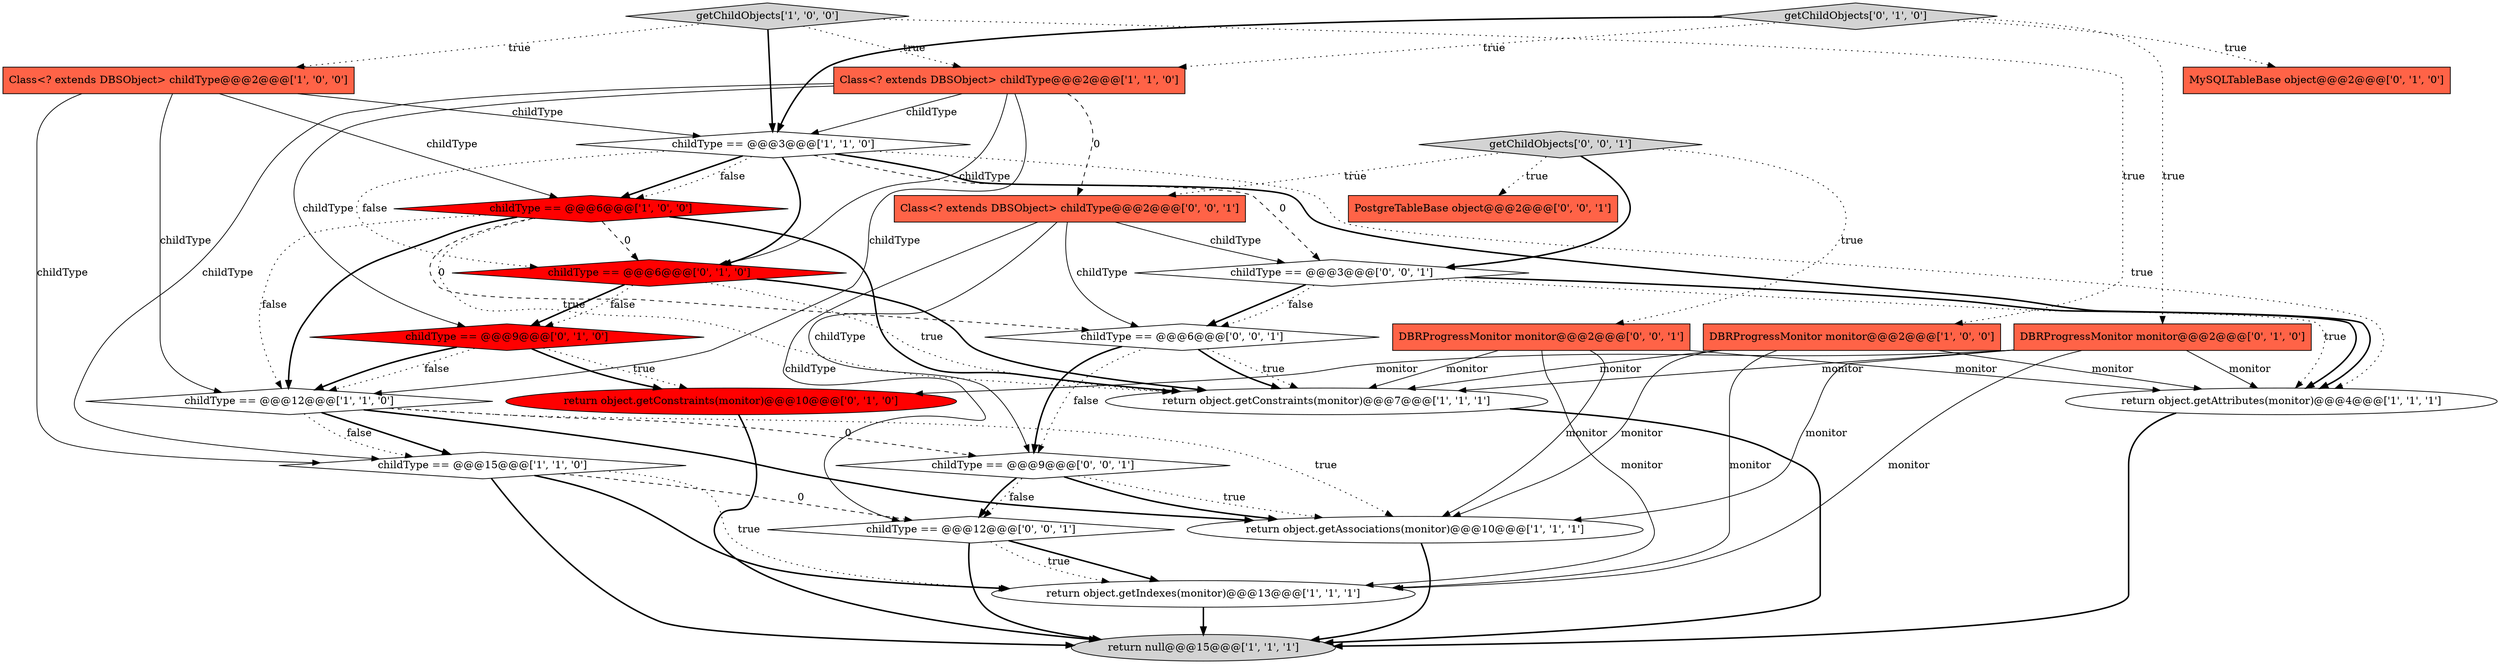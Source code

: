 digraph {
22 [style = filled, label = "childType == @@@12@@@['0', '0', '1']", fillcolor = white, shape = diamond image = "AAA0AAABBB3BBB"];
4 [style = filled, label = "return object.getAssociations(monitor)@@@10@@@['1', '1', '1']", fillcolor = white, shape = ellipse image = "AAA0AAABBB1BBB"];
25 [style = filled, label = "Class<? extends DBSObject> childType@@@2@@@['0', '0', '1']", fillcolor = tomato, shape = box image = "AAA0AAABBB3BBB"];
3 [style = filled, label = "return null@@@15@@@['1', '1', '1']", fillcolor = lightgray, shape = ellipse image = "AAA0AAABBB1BBB"];
2 [style = filled, label = "return object.getIndexes(monitor)@@@13@@@['1', '1', '1']", fillcolor = white, shape = ellipse image = "AAA0AAABBB1BBB"];
24 [style = filled, label = "childType == @@@9@@@['0', '0', '1']", fillcolor = white, shape = diamond image = "AAA0AAABBB3BBB"];
17 [style = filled, label = "return object.getConstraints(monitor)@@@10@@@['0', '1', '0']", fillcolor = red, shape = ellipse image = "AAA1AAABBB2BBB"];
16 [style = filled, label = "getChildObjects['0', '1', '0']", fillcolor = lightgray, shape = diamond image = "AAA0AAABBB2BBB"];
21 [style = filled, label = "DBRProgressMonitor monitor@@@2@@@['0', '0', '1']", fillcolor = tomato, shape = box image = "AAA0AAABBB3BBB"];
23 [style = filled, label = "childType == @@@3@@@['0', '0', '1']", fillcolor = white, shape = diamond image = "AAA0AAABBB3BBB"];
12 [style = filled, label = "childType == @@@12@@@['1', '1', '0']", fillcolor = white, shape = diamond image = "AAA0AAABBB1BBB"];
20 [style = filled, label = "childType == @@@6@@@['0', '0', '1']", fillcolor = white, shape = diamond image = "AAA0AAABBB3BBB"];
8 [style = filled, label = "getChildObjects['1', '0', '0']", fillcolor = lightgray, shape = diamond image = "AAA0AAABBB1BBB"];
13 [style = filled, label = "childType == @@@6@@@['0', '1', '0']", fillcolor = red, shape = diamond image = "AAA1AAABBB2BBB"];
10 [style = filled, label = "childType == @@@6@@@['1', '0', '0']", fillcolor = red, shape = diamond image = "AAA1AAABBB1BBB"];
6 [style = filled, label = "Class<? extends DBSObject> childType@@@2@@@['1', '0', '0']", fillcolor = tomato, shape = box image = "AAA0AAABBB1BBB"];
18 [style = filled, label = "childType == @@@9@@@['0', '1', '0']", fillcolor = red, shape = diamond image = "AAA1AAABBB2BBB"];
15 [style = filled, label = "DBRProgressMonitor monitor@@@2@@@['0', '1', '0']", fillcolor = tomato, shape = box image = "AAA0AAABBB2BBB"];
14 [style = filled, label = "MySQLTableBase object@@@2@@@['0', '1', '0']", fillcolor = tomato, shape = box image = "AAA0AAABBB2BBB"];
0 [style = filled, label = "DBRProgressMonitor monitor@@@2@@@['1', '0', '0']", fillcolor = tomato, shape = box image = "AAA0AAABBB1BBB"];
5 [style = filled, label = "childType == @@@15@@@['1', '1', '0']", fillcolor = white, shape = diamond image = "AAA0AAABBB1BBB"];
9 [style = filled, label = "childType == @@@3@@@['1', '1', '0']", fillcolor = white, shape = diamond image = "AAA0AAABBB1BBB"];
19 [style = filled, label = "PostgreTableBase object@@@2@@@['0', '0', '1']", fillcolor = tomato, shape = box image = "AAA0AAABBB3BBB"];
1 [style = filled, label = "return object.getAttributes(monitor)@@@4@@@['1', '1', '1']", fillcolor = white, shape = ellipse image = "AAA0AAABBB1BBB"];
26 [style = filled, label = "getChildObjects['0', '0', '1']", fillcolor = lightgray, shape = diamond image = "AAA0AAABBB3BBB"];
11 [style = filled, label = "return object.getConstraints(monitor)@@@7@@@['1', '1', '1']", fillcolor = white, shape = ellipse image = "AAA0AAABBB1BBB"];
7 [style = filled, label = "Class<? extends DBSObject> childType@@@2@@@['1', '1', '0']", fillcolor = tomato, shape = box image = "AAA0AAABBB1BBB"];
5->3 [style = bold, label=""];
12->5 [style = bold, label=""];
20->11 [style = dotted, label="true"];
18->12 [style = dotted, label="false"];
24->4 [style = dotted, label="true"];
26->19 [style = dotted, label="true"];
9->10 [style = bold, label=""];
16->7 [style = dotted, label="true"];
10->12 [style = dotted, label="false"];
7->18 [style = solid, label="childType"];
10->12 [style = bold, label=""];
12->24 [style = dashed, label="0"];
7->25 [style = dashed, label="0"];
10->20 [style = dashed, label="0"];
8->0 [style = dotted, label="true"];
16->9 [style = bold, label=""];
10->11 [style = bold, label=""];
4->3 [style = bold, label=""];
15->4 [style = solid, label="monitor"];
7->9 [style = solid, label="childType"];
18->12 [style = bold, label=""];
8->7 [style = dotted, label="true"];
9->13 [style = dotted, label="false"];
13->11 [style = bold, label=""];
9->23 [style = dashed, label="0"];
6->10 [style = solid, label="childType"];
23->1 [style = dotted, label="true"];
16->14 [style = dotted, label="true"];
0->11 [style = solid, label="monitor"];
12->4 [style = dotted, label="true"];
18->17 [style = dotted, label="true"];
9->1 [style = bold, label=""];
9->10 [style = dotted, label="false"];
20->24 [style = dotted, label="false"];
13->18 [style = bold, label=""];
21->11 [style = solid, label="monitor"];
23->20 [style = bold, label=""];
22->2 [style = bold, label=""];
7->12 [style = solid, label="childType"];
7->13 [style = solid, label="childType"];
25->23 [style = solid, label="childType"];
2->3 [style = bold, label=""];
21->1 [style = solid, label="monitor"];
1->3 [style = bold, label=""];
0->1 [style = solid, label="monitor"];
15->17 [style = solid, label="monitor"];
25->22 [style = solid, label="childType"];
21->2 [style = solid, label="monitor"];
8->6 [style = dotted, label="true"];
6->5 [style = solid, label="childType"];
10->11 [style = dotted, label="true"];
25->24 [style = solid, label="childType"];
11->3 [style = bold, label=""];
9->1 [style = dotted, label="true"];
24->22 [style = dotted, label="false"];
17->3 [style = bold, label=""];
13->11 [style = dotted, label="true"];
6->12 [style = solid, label="childType"];
6->9 [style = solid, label="childType"];
5->2 [style = dotted, label="true"];
20->11 [style = bold, label=""];
15->1 [style = solid, label="monitor"];
16->15 [style = dotted, label="true"];
0->2 [style = solid, label="monitor"];
5->22 [style = dashed, label="0"];
21->4 [style = solid, label="monitor"];
26->25 [style = dotted, label="true"];
18->17 [style = bold, label=""];
13->18 [style = dotted, label="false"];
15->2 [style = solid, label="monitor"];
10->13 [style = dashed, label="0"];
15->11 [style = solid, label="monitor"];
24->22 [style = bold, label=""];
0->4 [style = solid, label="monitor"];
12->5 [style = dotted, label="false"];
22->2 [style = dotted, label="true"];
22->3 [style = bold, label=""];
5->2 [style = bold, label=""];
24->4 [style = bold, label=""];
12->4 [style = bold, label=""];
7->5 [style = solid, label="childType"];
26->21 [style = dotted, label="true"];
26->23 [style = bold, label=""];
8->9 [style = bold, label=""];
23->1 [style = bold, label=""];
23->20 [style = dotted, label="false"];
25->20 [style = solid, label="childType"];
20->24 [style = bold, label=""];
9->13 [style = bold, label=""];
}
